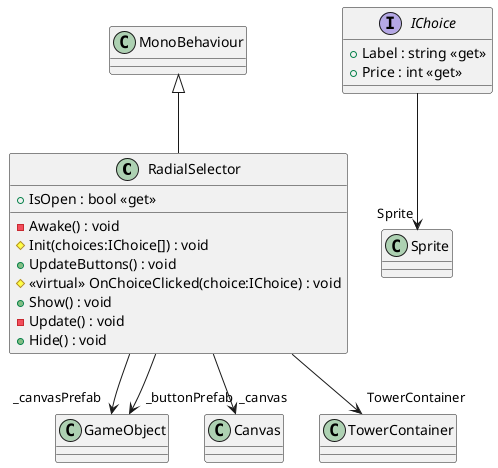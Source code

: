 @startuml
class RadialSelector {
    - Awake() : void
    # Init(choices:IChoice[]) : void
    + UpdateButtons() : void
    # <<virtual>> OnChoiceClicked(choice:IChoice) : void
    + Show() : void
    - Update() : void
    + Hide() : void
    + IsOpen : bool <<get>>
}
interface IChoice {
    + Label : string <<get>>
    + Price : int <<get>>
}
MonoBehaviour <|-- RadialSelector
RadialSelector --> "_canvasPrefab" GameObject
RadialSelector --> "_buttonPrefab" GameObject
RadialSelector --> "_canvas" Canvas
RadialSelector --> "TowerContainer" TowerContainer
IChoice --> "Sprite" Sprite
@enduml
